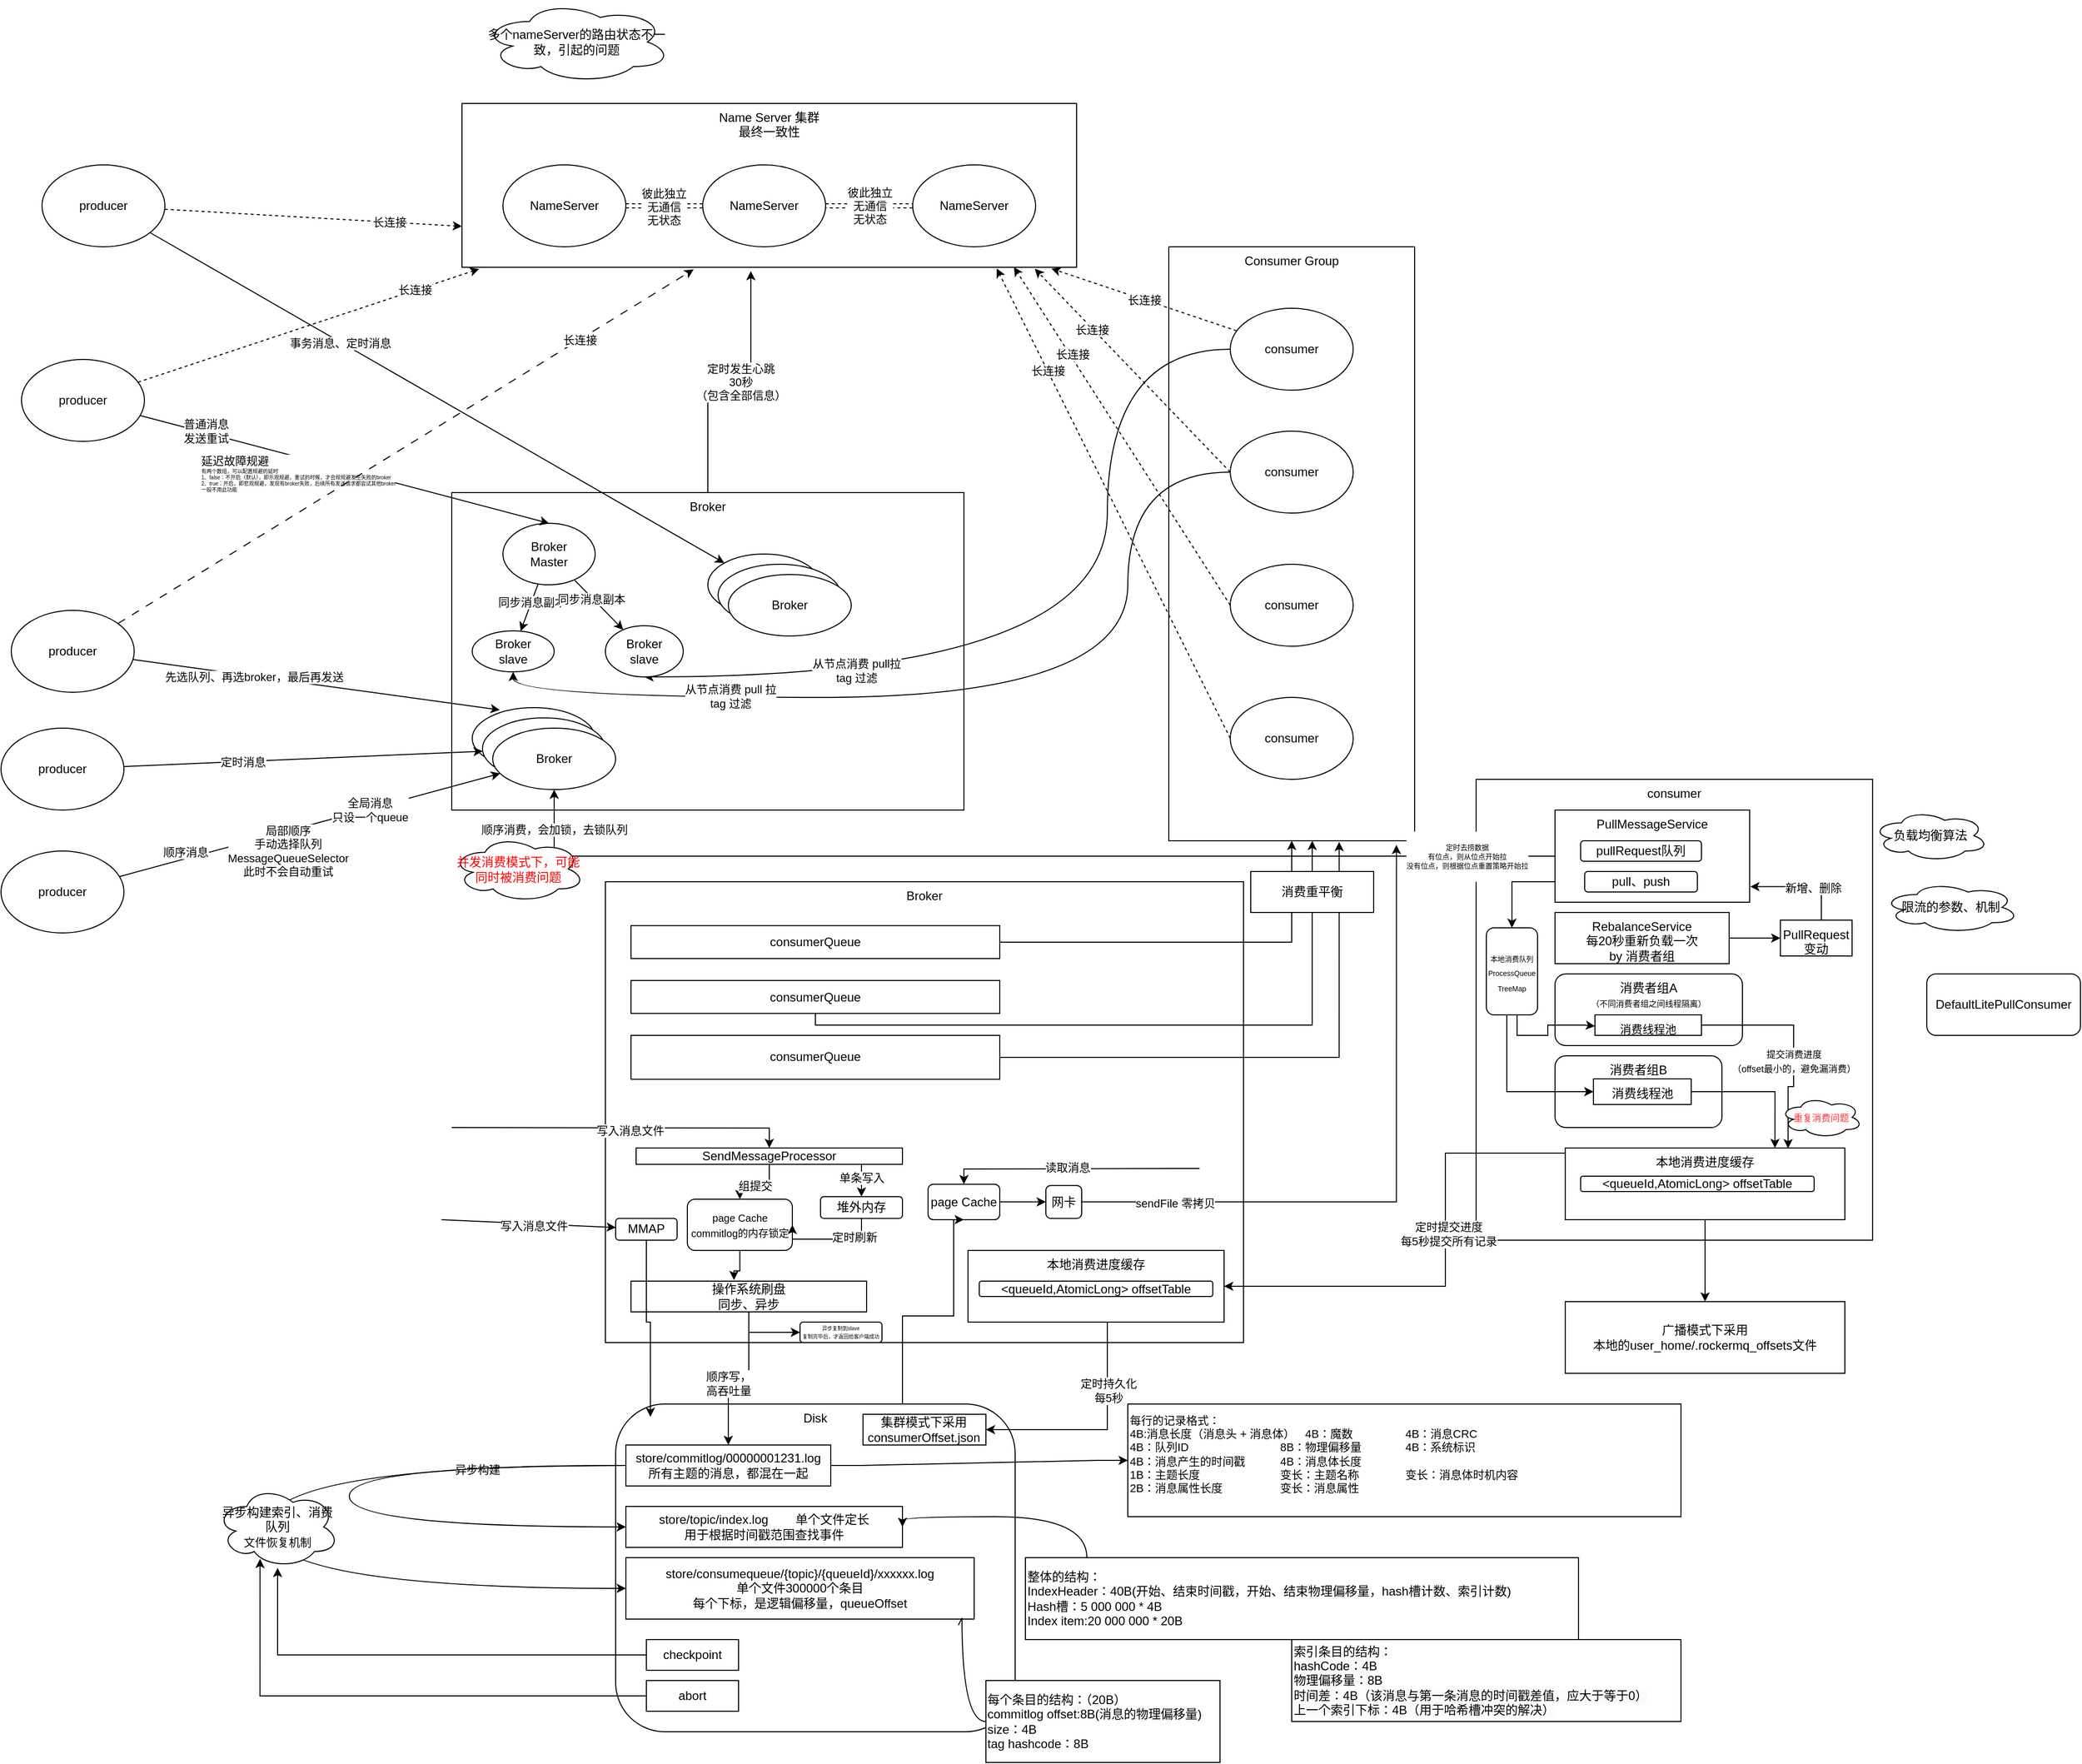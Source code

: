<mxfile version="22.1.22" type="embed">
  <diagram name="第 1 页" id="M9NXE2QjgKB9ijitMYhI">
    <mxGraphModel dx="1771" dy="1521" grid="1" gridSize="10" guides="1" tooltips="1" connect="1" arrows="1" fold="1" page="1" pageScale="1" pageWidth="827" pageHeight="1169" math="0" shadow="0">
      <root>
        <mxCell id="0" />
        <mxCell id="1" parent="0" />
        <mxCell id="pjnpSmMfOQ8Y0L6ePmK4-104" value="consumer" style="rounded=0;whiteSpace=wrap;html=1;verticalAlign=top;" parent="1" vertex="1">
          <mxGeometry x="1350" y="720" width="387.06" height="450" as="geometry" />
        </mxCell>
        <mxCell id="pjnpSmMfOQ8Y0L6ePmK4-117" value="消费者组A&lt;br&gt;&lt;font style=&quot;font-size: 8px;&quot;&gt;（不同消费者组之间线程隔离）&lt;/font&gt;" style="rounded=1;whiteSpace=wrap;html=1;verticalAlign=top;" parent="1" vertex="1">
          <mxGeometry x="1427.06" y="910" width="182.94" height="70" as="geometry" />
        </mxCell>
        <mxCell id="pjnpSmMfOQ8Y0L6ePmK4-23" value="Broker" style="rounded=0;whiteSpace=wrap;html=1;verticalAlign=top;" parent="1" vertex="1">
          <mxGeometry x="350" y="440" width="500" height="310" as="geometry" />
        </mxCell>
        <mxCell id="pjnpSmMfOQ8Y0L6ePmK4-27" value="Name Server 集群&lt;br&gt;最终一致性" style="rounded=0;whiteSpace=wrap;html=1;verticalAlign=top;" parent="1" vertex="1">
          <mxGeometry x="360" y="60" width="600" height="160" as="geometry" />
        </mxCell>
        <mxCell id="pjnpSmMfOQ8Y0L6ePmK4-20" value="Consumer Group" style="rounded=0;whiteSpace=wrap;html=1;verticalAlign=top;" parent="1" vertex="1">
          <mxGeometry x="1050" y="200" width="240" height="580" as="geometry" />
        </mxCell>
        <mxCell id="pjnpSmMfOQ8Y0L6ePmK4-24" style="rounded=0;orthogonalLoop=1;jettySize=auto;html=1;entryX=0;entryY=0.75;entryDx=0;entryDy=0;dashed=1;" parent="1" source="pjnpSmMfOQ8Y0L6ePmK4-1" target="pjnpSmMfOQ8Y0L6ePmK4-27" edge="1">
          <mxGeometry relative="1" as="geometry" />
        </mxCell>
        <mxCell id="pjnpSmMfOQ8Y0L6ePmK4-46" value="长连接" style="edgeLabel;html=1;align=center;verticalAlign=middle;resizable=0;points=[];" parent="pjnpSmMfOQ8Y0L6ePmK4-24" vertex="1" connectable="0">
          <mxGeometry x="0.508" relative="1" as="geometry">
            <mxPoint as="offset" />
          </mxGeometry>
        </mxCell>
        <mxCell id="pjnpSmMfOQ8Y0L6ePmK4-28" style="rounded=0;orthogonalLoop=1;jettySize=auto;html=1;entryX=0;entryY=0;entryDx=0;entryDy=0;" parent="1" source="pjnpSmMfOQ8Y0L6ePmK4-1" target="pjnpSmMfOQ8Y0L6ePmK4-11" edge="1">
          <mxGeometry relative="1" as="geometry" />
        </mxCell>
        <mxCell id="pjnpSmMfOQ8Y0L6ePmK4-50" value="事务消息、定时消息" style="edgeLabel;html=1;align=center;verticalAlign=middle;resizable=0;points=[];" parent="pjnpSmMfOQ8Y0L6ePmK4-28" vertex="1" connectable="0">
          <mxGeometry x="-0.338" y="-1" relative="1" as="geometry">
            <mxPoint as="offset" />
          </mxGeometry>
        </mxCell>
        <mxCell id="pjnpSmMfOQ8Y0L6ePmK4-1" value="producer" style="ellipse;whiteSpace=wrap;html=1;" parent="1" vertex="1">
          <mxGeometry x="-50" y="120" width="120" height="80" as="geometry" />
        </mxCell>
        <mxCell id="ygqqnxASPyGEW-wWTjM5-27" value="" style="edgeStyle=orthogonalEdgeStyle;rounded=0;orthogonalLoop=1;jettySize=auto;html=1;shape=link;dashed=1;" parent="1" source="pjnpSmMfOQ8Y0L6ePmK4-2" target="pjnpSmMfOQ8Y0L6ePmK4-15" edge="1">
          <mxGeometry relative="1" as="geometry" />
        </mxCell>
        <mxCell id="ygqqnxASPyGEW-wWTjM5-31" value="彼此独立&lt;br style=&quot;border-color: var(--border-color);&quot;&gt;无通信&lt;br style=&quot;border-color: var(--border-color);&quot;&gt;无状态" style="edgeLabel;html=1;align=center;verticalAlign=middle;resizable=0;points=[];" parent="ygqqnxASPyGEW-wWTjM5-27" vertex="1" connectable="0">
          <mxGeometry x="-0.013" y="-1" relative="1" as="geometry">
            <mxPoint as="offset" />
          </mxGeometry>
        </mxCell>
        <mxCell id="pjnpSmMfOQ8Y0L6ePmK4-2" value="NameServer" style="ellipse;whiteSpace=wrap;html=1;" parent="1" vertex="1">
          <mxGeometry x="400" y="120" width="120" height="80" as="geometry" />
        </mxCell>
        <mxCell id="pjnpSmMfOQ8Y0L6ePmK4-3" value="consumer" style="ellipse;whiteSpace=wrap;html=1;" parent="1" vertex="1">
          <mxGeometry x="1110" y="640" width="120" height="80" as="geometry" />
        </mxCell>
        <mxCell id="pjnpSmMfOQ8Y0L6ePmK4-52" style="rounded=0;orthogonalLoop=1;jettySize=auto;html=1;" parent="1" source="pjnpSmMfOQ8Y0L6ePmK4-4" target="pjnpSmMfOQ8Y0L6ePmK4-8" edge="1">
          <mxGeometry relative="1" as="geometry" />
        </mxCell>
        <mxCell id="pjnpSmMfOQ8Y0L6ePmK4-54" value="同步消息副本" style="edgeLabel;html=1;align=center;verticalAlign=middle;resizable=0;points=[];" parent="pjnpSmMfOQ8Y0L6ePmK4-52" vertex="1" connectable="0">
          <mxGeometry x="-0.227" relative="1" as="geometry">
            <mxPoint as="offset" />
          </mxGeometry>
        </mxCell>
        <mxCell id="pjnpSmMfOQ8Y0L6ePmK4-53" style="rounded=0;orthogonalLoop=1;jettySize=auto;html=1;" parent="1" source="pjnpSmMfOQ8Y0L6ePmK4-4" target="pjnpSmMfOQ8Y0L6ePmK4-9" edge="1">
          <mxGeometry relative="1" as="geometry" />
        </mxCell>
        <mxCell id="pjnpSmMfOQ8Y0L6ePmK4-55" value="同步消息副本" style="edgeLabel;html=1;align=center;verticalAlign=middle;resizable=0;points=[];" parent="pjnpSmMfOQ8Y0L6ePmK4-53" vertex="1" connectable="0">
          <mxGeometry x="-0.282" y="-1" relative="1" as="geometry">
            <mxPoint as="offset" />
          </mxGeometry>
        </mxCell>
        <mxCell id="pjnpSmMfOQ8Y0L6ePmK4-4" value="Broker&lt;br&gt;Master" style="ellipse;whiteSpace=wrap;html=1;" parent="1" vertex="1">
          <mxGeometry x="400" y="470" width="90" height="60" as="geometry" />
        </mxCell>
        <mxCell id="pjnpSmMfOQ8Y0L6ePmK4-5" value="Broker" style="ellipse;whiteSpace=wrap;html=1;" parent="1" vertex="1">
          <mxGeometry x="370" y="650" width="120" height="60" as="geometry" />
        </mxCell>
        <mxCell id="pjnpSmMfOQ8Y0L6ePmK4-6" value="Broker" style="ellipse;whiteSpace=wrap;html=1;" parent="1" vertex="1">
          <mxGeometry x="380" y="660" width="120" height="60" as="geometry" />
        </mxCell>
        <mxCell id="pjnpSmMfOQ8Y0L6ePmK4-59" style="edgeStyle=orthogonalEdgeStyle;rounded=0;orthogonalLoop=1;jettySize=auto;html=1;curved=1;startArrow=classic;startFill=1;endArrow=none;endFill=0;" parent="1" source="pjnpSmMfOQ8Y0L6ePmK4-8" target="pjnpSmMfOQ8Y0L6ePmK4-21" edge="1">
          <mxGeometry relative="1" as="geometry">
            <Array as="points">
              <mxPoint x="410" y="640" />
              <mxPoint x="1010" y="640" />
              <mxPoint x="1010" y="420" />
            </Array>
          </mxGeometry>
        </mxCell>
        <mxCell id="pjnpSmMfOQ8Y0L6ePmK4-61" value="从节点消费 pull 拉&lt;br&gt;tag 过滤" style="edgeLabel;html=1;align=center;verticalAlign=middle;resizable=0;points=[];" parent="pjnpSmMfOQ8Y0L6ePmK4-59" vertex="1" connectable="0">
          <mxGeometry x="-0.498" y="1" relative="1" as="geometry">
            <mxPoint as="offset" />
          </mxGeometry>
        </mxCell>
        <mxCell id="pjnpSmMfOQ8Y0L6ePmK4-8" value="Broker&lt;br&gt;slave" style="ellipse;whiteSpace=wrap;html=1;" parent="1" vertex="1">
          <mxGeometry x="370" y="575" width="80" height="40" as="geometry" />
        </mxCell>
        <mxCell id="pjnpSmMfOQ8Y0L6ePmK4-58" style="rounded=0;orthogonalLoop=1;jettySize=auto;html=1;edgeStyle=orthogonalEdgeStyle;curved=1;startArrow=classic;startFill=1;endArrow=none;endFill=0;" parent="1" source="pjnpSmMfOQ8Y0L6ePmK4-9" target="pjnpSmMfOQ8Y0L6ePmK4-19" edge="1">
          <mxGeometry relative="1" as="geometry">
            <Array as="points">
              <mxPoint x="990" y="620" />
              <mxPoint x="990" y="300" />
            </Array>
          </mxGeometry>
        </mxCell>
        <mxCell id="pjnpSmMfOQ8Y0L6ePmK4-60" value="从节点消费 pull拉&lt;br&gt;tag 过滤" style="edgeLabel;html=1;align=center;verticalAlign=middle;resizable=0;points=[];" parent="pjnpSmMfOQ8Y0L6ePmK4-58" vertex="1" connectable="0">
          <mxGeometry x="-0.842" y="3" relative="1" as="geometry">
            <mxPoint x="136" y="-3" as="offset" />
          </mxGeometry>
        </mxCell>
        <mxCell id="pjnpSmMfOQ8Y0L6ePmK4-9" value="Broker&lt;br&gt;slave" style="ellipse;whiteSpace=wrap;html=1;" parent="1" vertex="1">
          <mxGeometry x="500" y="570" width="76" height="50" as="geometry" />
        </mxCell>
        <mxCell id="pjnpSmMfOQ8Y0L6ePmK4-10" value="Broker" style="ellipse;whiteSpace=wrap;html=1;" parent="1" vertex="1">
          <mxGeometry x="390" y="670" width="120" height="60" as="geometry" />
        </mxCell>
        <mxCell id="pjnpSmMfOQ8Y0L6ePmK4-11" value="Broker" style="ellipse;whiteSpace=wrap;html=1;" parent="1" vertex="1">
          <mxGeometry x="600" y="500" width="110" height="60" as="geometry" />
        </mxCell>
        <mxCell id="pjnpSmMfOQ8Y0L6ePmK4-12" value="Broker" style="ellipse;whiteSpace=wrap;html=1;" parent="1" vertex="1">
          <mxGeometry x="610" y="510" width="120" height="60" as="geometry" />
        </mxCell>
        <mxCell id="pjnpSmMfOQ8Y0L6ePmK4-13" value="Broker" style="ellipse;whiteSpace=wrap;html=1;" parent="1" vertex="1">
          <mxGeometry x="620" y="520" width="120" height="60" as="geometry" />
        </mxCell>
        <mxCell id="ygqqnxASPyGEW-wWTjM5-28" value="彼此独立&lt;br style=&quot;border-color: var(--border-color);&quot;&gt;无通信&lt;br&gt;无状态" style="edgeStyle=orthogonalEdgeStyle;rounded=0;orthogonalLoop=1;jettySize=auto;html=1;entryX=0;entryY=0.5;entryDx=0;entryDy=0;shape=link;dashed=1;" parent="1" source="pjnpSmMfOQ8Y0L6ePmK4-15" target="pjnpSmMfOQ8Y0L6ePmK4-16" edge="1">
          <mxGeometry x="-0.004" relative="1" as="geometry">
            <mxPoint as="offset" />
          </mxGeometry>
        </mxCell>
        <mxCell id="pjnpSmMfOQ8Y0L6ePmK4-15" value="NameServer" style="ellipse;whiteSpace=wrap;html=1;" parent="1" vertex="1">
          <mxGeometry x="595" y="120" width="120" height="80" as="geometry" />
        </mxCell>
        <mxCell id="pjnpSmMfOQ8Y0L6ePmK4-16" value="NameServer" style="ellipse;whiteSpace=wrap;html=1;" parent="1" vertex="1">
          <mxGeometry x="800" y="120" width="120" height="80" as="geometry" />
        </mxCell>
        <mxCell id="pjnpSmMfOQ8Y0L6ePmK4-25" style="rounded=0;orthogonalLoop=1;jettySize=auto;html=1;entryX=0.028;entryY=1.01;entryDx=0;entryDy=0;entryPerimeter=0;dashed=1;" parent="1" source="pjnpSmMfOQ8Y0L6ePmK4-17" target="pjnpSmMfOQ8Y0L6ePmK4-27" edge="1">
          <mxGeometry relative="1" as="geometry" />
        </mxCell>
        <mxCell id="pjnpSmMfOQ8Y0L6ePmK4-48" value="长连接" style="edgeLabel;html=1;align=center;verticalAlign=middle;resizable=0;points=[];" parent="pjnpSmMfOQ8Y0L6ePmK4-25" vertex="1" connectable="0">
          <mxGeometry x="0.622" y="1" relative="1" as="geometry">
            <mxPoint as="offset" />
          </mxGeometry>
        </mxCell>
        <mxCell id="pjnpSmMfOQ8Y0L6ePmK4-29" value="普通消息&lt;br&gt;发送重试" style="rounded=0;orthogonalLoop=1;jettySize=auto;html=1;entryX=0.5;entryY=0;entryDx=0;entryDy=0;" parent="1" source="pjnpSmMfOQ8Y0L6ePmK4-17" target="pjnpSmMfOQ8Y0L6ePmK4-4" edge="1">
          <mxGeometry x="-0.68" y="2" relative="1" as="geometry">
            <mxPoint as="offset" />
          </mxGeometry>
        </mxCell>
        <mxCell id="pjnpSmMfOQ8Y0L6ePmK4-95" value="&lt;div style=&quot;text-align: left;&quot;&gt;延迟故障规避&lt;/div&gt;&lt;font style=&quot;font-size: 5px;&quot;&gt;&lt;div style=&quot;text-align: left;&quot;&gt;有两个数组，可以配置规避的延时&lt;/div&gt;&lt;div style=&quot;text-align: left;&quot;&gt;1、false：不开启（默认），即乐观规避，重试的时候，才会规规避发生失败的broker&lt;/div&gt;&lt;div style=&quot;text-align: left;&quot;&gt;2、true：开启，即悲观规避，发现有broker失败，后续所有发送请求都尝试其他broker&lt;/div&gt;&lt;div style=&quot;text-align: left;&quot;&gt;一般不用此功能&lt;/div&gt;&lt;/font&gt;" style="edgeLabel;html=1;align=center;verticalAlign=middle;resizable=0;points=[];" parent="pjnpSmMfOQ8Y0L6ePmK4-29" vertex="1" connectable="0">
          <mxGeometry x="-0.436" y="-1" relative="1" as="geometry">
            <mxPoint x="42" y="25" as="offset" />
          </mxGeometry>
        </mxCell>
        <mxCell id="pjnpSmMfOQ8Y0L6ePmK4-17" value="producer" style="ellipse;whiteSpace=wrap;html=1;" parent="1" vertex="1">
          <mxGeometry x="-70" y="310" width="120" height="80" as="geometry" />
        </mxCell>
        <mxCell id="pjnpSmMfOQ8Y0L6ePmK4-26" style="rounded=0;orthogonalLoop=1;jettySize=auto;html=1;entryX=0.377;entryY=1.013;entryDx=0;entryDy=0;entryPerimeter=0;dashed=1;dashPattern=8 8;" parent="1" source="pjnpSmMfOQ8Y0L6ePmK4-18" target="pjnpSmMfOQ8Y0L6ePmK4-27" edge="1">
          <mxGeometry relative="1" as="geometry" />
        </mxCell>
        <mxCell id="pjnpSmMfOQ8Y0L6ePmK4-49" value="长连接" style="edgeLabel;html=1;align=center;verticalAlign=middle;resizable=0;points=[];" parent="pjnpSmMfOQ8Y0L6ePmK4-26" vertex="1" connectable="0">
          <mxGeometry x="0.604" relative="1" as="geometry">
            <mxPoint as="offset" />
          </mxGeometry>
        </mxCell>
        <mxCell id="pjnpSmMfOQ8Y0L6ePmK4-18" value="producer" style="ellipse;whiteSpace=wrap;html=1;" parent="1" vertex="1">
          <mxGeometry x="-80" y="555" width="120" height="80" as="geometry" />
        </mxCell>
        <mxCell id="pjnpSmMfOQ8Y0L6ePmK4-19" value="consumer" style="ellipse;whiteSpace=wrap;html=1;" parent="1" vertex="1">
          <mxGeometry x="1110" y="260" width="120" height="80" as="geometry" />
        </mxCell>
        <mxCell id="pjnpSmMfOQ8Y0L6ePmK4-21" value="consumer" style="ellipse;whiteSpace=wrap;html=1;" parent="1" vertex="1">
          <mxGeometry x="1110" y="380" width="120" height="80" as="geometry" />
        </mxCell>
        <mxCell id="pjnpSmMfOQ8Y0L6ePmK4-22" value="consumer" style="ellipse;whiteSpace=wrap;html=1;" parent="1" vertex="1">
          <mxGeometry x="1110" y="510" width="120" height="80" as="geometry" />
        </mxCell>
        <mxCell id="pjnpSmMfOQ8Y0L6ePmK4-30" style="rounded=0;orthogonalLoop=1;jettySize=auto;html=1;entryX=0.224;entryY=0.037;entryDx=0;entryDy=0;entryPerimeter=0;" parent="1" source="pjnpSmMfOQ8Y0L6ePmK4-18" target="pjnpSmMfOQ8Y0L6ePmK4-5" edge="1">
          <mxGeometry relative="1" as="geometry" />
        </mxCell>
        <mxCell id="pjnpSmMfOQ8Y0L6ePmK4-51" value="先选队列、再选broker，最后再发送" style="edgeLabel;html=1;align=center;verticalAlign=middle;resizable=0;points=[];" parent="pjnpSmMfOQ8Y0L6ePmK4-30" vertex="1" connectable="0">
          <mxGeometry x="-0.34" relative="1" as="geometry">
            <mxPoint as="offset" />
          </mxGeometry>
        </mxCell>
        <mxCell id="pjnpSmMfOQ8Y0L6ePmK4-31" value="Broker" style="rounded=0;whiteSpace=wrap;html=1;container=0;verticalAlign=top;" parent="1" vertex="1">
          <mxGeometry x="500" y="820" width="622.94" height="450" as="geometry" />
        </mxCell>
        <mxCell id="pjnpSmMfOQ8Y0L6ePmK4-32" value="consumerQueue" style="rounded=0;whiteSpace=wrap;html=1;" parent="pjnpSmMfOQ8Y0L6ePmK4-31" vertex="1">
          <mxGeometry x="25" y="42.857" width="360" height="32.143" as="geometry" />
        </mxCell>
        <mxCell id="pjnpSmMfOQ8Y0L6ePmK4-33" value="consumerQueue" style="rounded=0;whiteSpace=wrap;html=1;" parent="pjnpSmMfOQ8Y0L6ePmK4-31" vertex="1">
          <mxGeometry x="25" y="96.429" width="360" height="32.143" as="geometry" />
        </mxCell>
        <mxCell id="pjnpSmMfOQ8Y0L6ePmK4-34" value="consumerQueue" style="rounded=0;whiteSpace=wrap;html=1;" parent="pjnpSmMfOQ8Y0L6ePmK4-31" vertex="1">
          <mxGeometry x="25" y="150" width="360" height="42.857" as="geometry" />
        </mxCell>
        <mxCell id="pjnpSmMfOQ8Y0L6ePmK4-65" style="edgeStyle=orthogonalEdgeStyle;rounded=0;orthogonalLoop=1;jettySize=auto;html=1;" parent="pjnpSmMfOQ8Y0L6ePmK4-31" source="pjnpSmMfOQ8Y0L6ePmK4-91" target="pjnpSmMfOQ8Y0L6ePmK4-62" edge="1">
          <mxGeometry relative="1" as="geometry" />
        </mxCell>
        <mxCell id="pjnpSmMfOQ8Y0L6ePmK4-56" value="&lt;font style=&quot;font-size: 10px;&quot;&gt;page Cache&lt;br&gt;commitlog的内存锁定&lt;/font&gt;" style="rounded=1;whiteSpace=wrap;html=1;" parent="pjnpSmMfOQ8Y0L6ePmK4-31" vertex="1">
          <mxGeometry x="80" y="310" width="102.5" height="50" as="geometry" />
        </mxCell>
        <mxCell id="pjnpSmMfOQ8Y0L6ePmK4-62" value="网卡" style="rounded=1;whiteSpace=wrap;html=1;" parent="pjnpSmMfOQ8Y0L6ePmK4-31" vertex="1">
          <mxGeometry x="430" y="296.6" width="35" height="32.14" as="geometry" />
        </mxCell>
        <mxCell id="pjnpSmMfOQ8Y0L6ePmK4-76" value="MMAP" style="rounded=1;whiteSpace=wrap;html=1;" parent="pjnpSmMfOQ8Y0L6ePmK4-31" vertex="1">
          <mxGeometry x="10" y="328.74" width="60" height="21.26" as="geometry" />
        </mxCell>
        <mxCell id="ygqqnxASPyGEW-wWTjM5-39" style="edgeStyle=orthogonalEdgeStyle;rounded=0;orthogonalLoop=1;jettySize=auto;html=1;entryX=0;entryY=0.5;entryDx=0;entryDy=0;" parent="pjnpSmMfOQ8Y0L6ePmK4-31" source="pjnpSmMfOQ8Y0L6ePmK4-81" target="ygqqnxASPyGEW-wWTjM5-38" edge="1">
          <mxGeometry relative="1" as="geometry" />
        </mxCell>
        <mxCell id="pjnpSmMfOQ8Y0L6ePmK4-81" value="操作系统刷盘&lt;br&gt;同步、异步" style="rounded=0;whiteSpace=wrap;html=1;" parent="pjnpSmMfOQ8Y0L6ePmK4-31" vertex="1">
          <mxGeometry x="25" y="390" width="230" height="30" as="geometry" />
        </mxCell>
        <mxCell id="pjnpSmMfOQ8Y0L6ePmK4-91" value="page Cache" style="rounded=1;whiteSpace=wrap;html=1;" parent="pjnpSmMfOQ8Y0L6ePmK4-31" vertex="1">
          <mxGeometry x="315" y="295.34" width="70" height="34.65" as="geometry" />
        </mxCell>
        <mxCell id="ygqqnxASPyGEW-wWTjM5-1" value="本地消费进度缓存" style="rounded=0;whiteSpace=wrap;html=1;verticalAlign=top;" parent="pjnpSmMfOQ8Y0L6ePmK4-31" vertex="1">
          <mxGeometry x="353.97" y="360" width="250" height="70" as="geometry" />
        </mxCell>
        <mxCell id="ygqqnxASPyGEW-wWTjM5-2" value="&amp;lt;queueId,AtomicLong&amp;gt; offsetTable" style="rounded=1;whiteSpace=wrap;html=1;" parent="pjnpSmMfOQ8Y0L6ePmK4-31" vertex="1">
          <mxGeometry x="365" y="390" width="227.94" height="15" as="geometry" />
        </mxCell>
        <mxCell id="ygqqnxASPyGEW-wWTjM5-50" style="edgeStyle=orthogonalEdgeStyle;rounded=0;orthogonalLoop=1;jettySize=auto;html=1;entryX=0.5;entryY=0;entryDx=0;entryDy=0;" parent="pjnpSmMfOQ8Y0L6ePmK4-31" source="ygqqnxASPyGEW-wWTjM5-34" target="ygqqnxASPyGEW-wWTjM5-48" edge="1">
          <mxGeometry relative="1" as="geometry">
            <Array as="points">
              <mxPoint x="250" y="300" />
              <mxPoint x="250" y="300" />
            </Array>
          </mxGeometry>
        </mxCell>
        <mxCell id="ygqqnxASPyGEW-wWTjM5-53" value="单条写入" style="edgeLabel;html=1;align=center;verticalAlign=middle;resizable=0;points=[];" parent="ygqqnxASPyGEW-wWTjM5-50" vertex="1" connectable="0">
          <mxGeometry x="-0.199" relative="1" as="geometry">
            <mxPoint as="offset" />
          </mxGeometry>
        </mxCell>
        <mxCell id="ygqqnxASPyGEW-wWTjM5-34" value="SendMessageProcessor" style="rounded=0;whiteSpace=wrap;html=1;" parent="pjnpSmMfOQ8Y0L6ePmK4-31" vertex="1">
          <mxGeometry x="30" y="260" width="260" height="15.91" as="geometry" />
        </mxCell>
        <mxCell id="ygqqnxASPyGEW-wWTjM5-35" style="edgeStyle=orthogonalEdgeStyle;rounded=0;orthogonalLoop=1;jettySize=auto;html=1;entryX=0.5;entryY=0;entryDx=0;entryDy=0;" parent="pjnpSmMfOQ8Y0L6ePmK4-31" source="ygqqnxASPyGEW-wWTjM5-34" target="pjnpSmMfOQ8Y0L6ePmK4-56" edge="1">
          <mxGeometry relative="1" as="geometry" />
        </mxCell>
        <mxCell id="ygqqnxASPyGEW-wWTjM5-54" value="组提交" style="edgeLabel;html=1;align=center;verticalAlign=middle;resizable=0;points=[];" parent="ygqqnxASPyGEW-wWTjM5-35" vertex="1" connectable="0">
          <mxGeometry x="0.081" y="1" relative="1" as="geometry">
            <mxPoint as="offset" />
          </mxGeometry>
        </mxCell>
        <mxCell id="ygqqnxASPyGEW-wWTjM5-38" value="&lt;p style=&quot;line-height: 150%; font-size: 5px;&quot;&gt;&lt;font style=&quot;font-size: 5px;&quot;&gt;异步复制到slave&lt;br&gt;复制完毕后，才返回给客户端成功&lt;br&gt;&lt;/font&gt;&lt;/p&gt;" style="rounded=1;whiteSpace=wrap;html=1;" parent="pjnpSmMfOQ8Y0L6ePmK4-31" vertex="1">
          <mxGeometry x="190" y="430" width="80" height="20" as="geometry" />
        </mxCell>
        <mxCell id="ygqqnxASPyGEW-wWTjM5-47" style="edgeStyle=orthogonalEdgeStyle;rounded=0;orthogonalLoop=1;jettySize=auto;html=1;entryX=0.437;entryY=-0.034;entryDx=0;entryDy=0;entryPerimeter=0;" parent="pjnpSmMfOQ8Y0L6ePmK4-31" source="pjnpSmMfOQ8Y0L6ePmK4-56" target="pjnpSmMfOQ8Y0L6ePmK4-81" edge="1">
          <mxGeometry relative="1" as="geometry" />
        </mxCell>
        <mxCell id="ygqqnxASPyGEW-wWTjM5-51" style="edgeStyle=orthogonalEdgeStyle;rounded=0;orthogonalLoop=1;jettySize=auto;html=1;entryX=1;entryY=0.5;entryDx=0;entryDy=0;" parent="pjnpSmMfOQ8Y0L6ePmK4-31" source="ygqqnxASPyGEW-wWTjM5-48" target="pjnpSmMfOQ8Y0L6ePmK4-56" edge="1">
          <mxGeometry relative="1" as="geometry">
            <Array as="points">
              <mxPoint x="250" y="349" />
            </Array>
          </mxGeometry>
        </mxCell>
        <mxCell id="ygqqnxASPyGEW-wWTjM5-52" value="定时刷新" style="edgeLabel;html=1;align=center;verticalAlign=middle;resizable=0;points=[];" parent="ygqqnxASPyGEW-wWTjM5-51" vertex="1" connectable="0">
          <mxGeometry x="-0.453" y="-2" relative="1" as="geometry">
            <mxPoint as="offset" />
          </mxGeometry>
        </mxCell>
        <mxCell id="ygqqnxASPyGEW-wWTjM5-48" value="堆外内存" style="rounded=1;whiteSpace=wrap;html=1;" parent="pjnpSmMfOQ8Y0L6ePmK4-31" vertex="1">
          <mxGeometry x="210" y="307.48" width="80" height="21.26" as="geometry" />
        </mxCell>
        <mxCell id="pjnpSmMfOQ8Y0L6ePmK4-35" style="edgeStyle=orthogonalEdgeStyle;rounded=0;orthogonalLoop=1;jettySize=auto;html=1;" parent="1" source="pjnpSmMfOQ8Y0L6ePmK4-32" target="pjnpSmMfOQ8Y0L6ePmK4-20" edge="1">
          <mxGeometry relative="1" as="geometry" />
        </mxCell>
        <mxCell id="pjnpSmMfOQ8Y0L6ePmK4-36" style="edgeStyle=orthogonalEdgeStyle;rounded=0;orthogonalLoop=1;jettySize=auto;html=1;" parent="1" source="pjnpSmMfOQ8Y0L6ePmK4-33" target="pjnpSmMfOQ8Y0L6ePmK4-20" edge="1">
          <mxGeometry relative="1" as="geometry">
            <Array as="points">
              <mxPoint x="1190" y="960" />
            </Array>
          </mxGeometry>
        </mxCell>
        <mxCell id="pjnpSmMfOQ8Y0L6ePmK4-37" style="edgeStyle=orthogonalEdgeStyle;rounded=0;orthogonalLoop=1;jettySize=auto;html=1;entryX=0.693;entryY=1.002;entryDx=0;entryDy=0;entryPerimeter=0;" parent="1" source="pjnpSmMfOQ8Y0L6ePmK4-34" target="pjnpSmMfOQ8Y0L6ePmK4-20" edge="1">
          <mxGeometry relative="1" as="geometry" />
        </mxCell>
        <mxCell id="pjnpSmMfOQ8Y0L6ePmK4-38" value="消费重平衡" style="rounded=0;whiteSpace=wrap;html=1;" parent="1" vertex="1">
          <mxGeometry x="1130" y="810" width="120" height="40" as="geometry" />
        </mxCell>
        <mxCell id="pjnpSmMfOQ8Y0L6ePmK4-39" value="长连接" style="rounded=0;orthogonalLoop=1;jettySize=auto;html=1;entryX=0.959;entryY=1.008;entryDx=0;entryDy=0;entryPerimeter=0;dashed=1;" parent="1" source="pjnpSmMfOQ8Y0L6ePmK4-19" target="pjnpSmMfOQ8Y0L6ePmK4-27" edge="1">
          <mxGeometry relative="1" as="geometry" />
        </mxCell>
        <mxCell id="pjnpSmMfOQ8Y0L6ePmK4-40" style="rounded=0;orthogonalLoop=1;jettySize=auto;html=1;entryX=0.932;entryY=1.009;entryDx=0;entryDy=0;entryPerimeter=0;exitX=0;exitY=0.5;exitDx=0;exitDy=0;dashed=1;" parent="1" source="pjnpSmMfOQ8Y0L6ePmK4-21" target="pjnpSmMfOQ8Y0L6ePmK4-27" edge="1">
          <mxGeometry relative="1" as="geometry">
            <mxPoint x="1126" y="292" as="sourcePoint" />
            <mxPoint x="945" y="231" as="targetPoint" />
          </mxGeometry>
        </mxCell>
        <mxCell id="pjnpSmMfOQ8Y0L6ePmK4-43" value="长连接" style="edgeLabel;html=1;align=center;verticalAlign=middle;resizable=0;points=[];" parent="pjnpSmMfOQ8Y0L6ePmK4-40" vertex="1" connectable="0">
          <mxGeometry x="0.408" y="1" relative="1" as="geometry">
            <mxPoint as="offset" />
          </mxGeometry>
        </mxCell>
        <mxCell id="pjnpSmMfOQ8Y0L6ePmK4-41" style="rounded=0;orthogonalLoop=1;jettySize=auto;html=1;entryX=0.898;entryY=0.998;entryDx=0;entryDy=0;entryPerimeter=0;exitX=0;exitY=0.5;exitDx=0;exitDy=0;dashed=1;" parent="1" source="pjnpSmMfOQ8Y0L6ePmK4-22" target="pjnpSmMfOQ8Y0L6ePmK4-27" edge="1">
          <mxGeometry relative="1" as="geometry">
            <mxPoint x="1136" y="302" as="sourcePoint" />
            <mxPoint x="955" y="241" as="targetPoint" />
          </mxGeometry>
        </mxCell>
        <mxCell id="pjnpSmMfOQ8Y0L6ePmK4-44" value="长连接" style="edgeLabel;html=1;align=center;verticalAlign=middle;resizable=0;points=[];" parent="pjnpSmMfOQ8Y0L6ePmK4-41" vertex="1" connectable="0">
          <mxGeometry x="0.478" y="-2" relative="1" as="geometry">
            <mxPoint as="offset" />
          </mxGeometry>
        </mxCell>
        <mxCell id="pjnpSmMfOQ8Y0L6ePmK4-42" style="rounded=0;orthogonalLoop=1;jettySize=auto;html=1;entryX=0.87;entryY=1.007;entryDx=0;entryDy=0;entryPerimeter=0;exitX=0;exitY=0.5;exitDx=0;exitDy=0;dashed=1;" parent="1" source="pjnpSmMfOQ8Y0L6ePmK4-3" target="pjnpSmMfOQ8Y0L6ePmK4-27" edge="1">
          <mxGeometry relative="1" as="geometry">
            <mxPoint x="1146" y="312" as="sourcePoint" />
            <mxPoint x="965" y="251" as="targetPoint" />
          </mxGeometry>
        </mxCell>
        <mxCell id="pjnpSmMfOQ8Y0L6ePmK4-45" value="长连接" style="edgeLabel;html=1;align=center;verticalAlign=middle;resizable=0;points=[];" parent="pjnpSmMfOQ8Y0L6ePmK4-42" vertex="1" connectable="0">
          <mxGeometry x="0.568" relative="1" as="geometry">
            <mxPoint as="offset" />
          </mxGeometry>
        </mxCell>
        <mxCell id="pjnpSmMfOQ8Y0L6ePmK4-64" value="" style="edgeStyle=orthogonalEdgeStyle;rounded=0;orthogonalLoop=1;jettySize=auto;html=1;entryX=0.5;entryY=1;entryDx=0;entryDy=0;" parent="1" source="pjnpSmMfOQ8Y0L6ePmK4-57" target="pjnpSmMfOQ8Y0L6ePmK4-91" edge="1">
          <mxGeometry relative="1" as="geometry">
            <Array as="points">
              <mxPoint x="790" y="1244" />
              <mxPoint x="840" y="1244" />
              <mxPoint x="840" y="1150" />
            </Array>
          </mxGeometry>
        </mxCell>
        <mxCell id="pjnpSmMfOQ8Y0L6ePmK4-57" value="Disk" style="rounded=1;whiteSpace=wrap;html=1;verticalAlign=top;" parent="1" vertex="1">
          <mxGeometry x="510" y="1330" width="390" height="320" as="geometry" />
        </mxCell>
        <mxCell id="pjnpSmMfOQ8Y0L6ePmK4-66" style="edgeStyle=orthogonalEdgeStyle;rounded=0;orthogonalLoop=1;jettySize=auto;html=1;entryX=0.926;entryY=1.007;entryDx=0;entryDy=0;entryPerimeter=0;" parent="1" source="pjnpSmMfOQ8Y0L6ePmK4-62" target="pjnpSmMfOQ8Y0L6ePmK4-20" edge="1">
          <mxGeometry relative="1" as="geometry">
            <mxPoint x="1240" y="860" as="targetPoint" />
          </mxGeometry>
        </mxCell>
        <mxCell id="pjnpSmMfOQ8Y0L6ePmK4-67" value="sendFile 零拷贝" style="edgeLabel;html=1;align=center;verticalAlign=middle;resizable=0;points=[];" parent="pjnpSmMfOQ8Y0L6ePmK4-66" vertex="1" connectable="0">
          <mxGeometry x="-0.723" y="-1" relative="1" as="geometry">
            <mxPoint as="offset" />
          </mxGeometry>
        </mxCell>
        <mxCell id="pjnpSmMfOQ8Y0L6ePmK4-77" value="" style="endArrow=classic;html=1;rounded=0;entryX=0.004;entryY=0.417;entryDx=0;entryDy=0;entryPerimeter=0;" parent="1" target="pjnpSmMfOQ8Y0L6ePmK4-76" edge="1">
          <mxGeometry width="50" height="50" relative="1" as="geometry">
            <mxPoint x="340" y="1150" as="sourcePoint" />
            <mxPoint x="760" y="1060" as="targetPoint" />
          </mxGeometry>
        </mxCell>
        <mxCell id="pjnpSmMfOQ8Y0L6ePmK4-78" value="写入消息文件" style="edgeLabel;html=1;align=center;verticalAlign=middle;resizable=0;points=[];" parent="pjnpSmMfOQ8Y0L6ePmK4-77" vertex="1" connectable="0">
          <mxGeometry x="0.053" y="-2" relative="1" as="geometry">
            <mxPoint as="offset" />
          </mxGeometry>
        </mxCell>
        <mxCell id="pjnpSmMfOQ8Y0L6ePmK4-79" style="edgeStyle=orthogonalEdgeStyle;rounded=0;orthogonalLoop=1;jettySize=auto;html=1;entryX=0.087;entryY=0.039;entryDx=0;entryDy=0;entryPerimeter=0;" parent="1" source="pjnpSmMfOQ8Y0L6ePmK4-76" target="pjnpSmMfOQ8Y0L6ePmK4-57" edge="1">
          <mxGeometry relative="1" as="geometry" />
        </mxCell>
        <mxCell id="ygqqnxASPyGEW-wWTjM5-55" style="edgeStyle=orthogonalEdgeStyle;rounded=0;orthogonalLoop=1;jettySize=auto;html=1;entryX=0;entryY=0.5;entryDx=0;entryDy=0;curved=1;" parent="1" source="pjnpSmMfOQ8Y0L6ePmK4-83" target="pjnpSmMfOQ8Y0L6ePmK4-85" edge="1">
          <mxGeometry relative="1" as="geometry">
            <Array as="points">
              <mxPoint x="170" y="1390" />
              <mxPoint x="170" y="1510" />
            </Array>
          </mxGeometry>
        </mxCell>
        <mxCell id="ygqqnxASPyGEW-wWTjM5-60" value="异步构建" style="edgeLabel;html=1;align=center;verticalAlign=middle;resizable=0;points=[];" parent="ygqqnxASPyGEW-wWTjM5-55" vertex="1" connectable="0">
          <mxGeometry x="-0.646" y="4" relative="1" as="geometry">
            <mxPoint as="offset" />
          </mxGeometry>
        </mxCell>
        <mxCell id="ygqqnxASPyGEW-wWTjM5-61" style="edgeStyle=orthogonalEdgeStyle;rounded=0;orthogonalLoop=1;jettySize=auto;html=1;entryX=0;entryY=0.5;entryDx=0;entryDy=0;curved=1;exitX=0;exitY=0.5;exitDx=0;exitDy=0;" parent="1" source="pjnpSmMfOQ8Y0L6ePmK4-83" target="pjnpSmMfOQ8Y0L6ePmK4-84" edge="1">
          <mxGeometry relative="1" as="geometry">
            <Array as="points">
              <mxPoint x="250" y="1390" />
              <mxPoint x="250" y="1450" />
            </Array>
          </mxGeometry>
        </mxCell>
        <mxCell id="-WFzfWah-8NZCb1TUVI7-2" style="edgeStyle=entityRelationEdgeStyle;rounded=0;orthogonalLoop=1;jettySize=auto;html=1;entryX=0;entryY=0.5;entryDx=0;entryDy=0;" parent="1" source="pjnpSmMfOQ8Y0L6ePmK4-83" target="-WFzfWah-8NZCb1TUVI7-1" edge="1">
          <mxGeometry relative="1" as="geometry" />
        </mxCell>
        <mxCell id="pjnpSmMfOQ8Y0L6ePmK4-83" value="store/commitlog/00000001231.log&lt;br&gt;所有主题的消息，都混在一起" style="rounded=0;whiteSpace=wrap;html=1;" parent="1" vertex="1">
          <mxGeometry x="520" y="1370" width="200" height="40" as="geometry" />
        </mxCell>
        <mxCell id="pjnpSmMfOQ8Y0L6ePmK4-84" value="store/topic/index.log&lt;span style=&quot;white-space: pre;&quot;&gt;&#x9;&lt;/span&gt;单个文件定长&lt;br&gt;用于根据时间戳范围查找事件" style="rounded=0;whiteSpace=wrap;html=1;" parent="1" vertex="1">
          <mxGeometry x="520" y="1430" width="270" height="40" as="geometry" />
        </mxCell>
        <mxCell id="pjnpSmMfOQ8Y0L6ePmK4-85" value="store/consumequeue/{topic}/{queueId}/xxxxxx.log&lt;br&gt;单个文件300000个条目&lt;br&gt;每个下标，是逻辑偏移量，queueOffset" style="rounded=0;whiteSpace=wrap;html=1;" parent="1" vertex="1">
          <mxGeometry x="520" y="1480" width="340" height="60" as="geometry" />
        </mxCell>
        <mxCell id="pjnpSmMfOQ8Y0L6ePmK4-86" style="edgeStyle=orthogonalEdgeStyle;rounded=0;orthogonalLoop=1;jettySize=auto;html=1;entryX=0.47;entryY=1.023;entryDx=0;entryDy=0;entryPerimeter=0;" parent="1" source="pjnpSmMfOQ8Y0L6ePmK4-23" target="pjnpSmMfOQ8Y0L6ePmK4-27" edge="1">
          <mxGeometry relative="1" as="geometry" />
        </mxCell>
        <mxCell id="pjnpSmMfOQ8Y0L6ePmK4-87" value="定时发生心跳&lt;br&gt;30秒&lt;br&gt;（包含全部信息）" style="edgeLabel;html=1;align=center;verticalAlign=middle;resizable=0;points=[];" parent="pjnpSmMfOQ8Y0L6ePmK4-86" vertex="1" connectable="0">
          <mxGeometry x="0.101" y="-2" relative="1" as="geometry">
            <mxPoint as="offset" />
          </mxGeometry>
        </mxCell>
        <mxCell id="pjnpSmMfOQ8Y0L6ePmK4-88" value="" style="endArrow=classic;html=1;rounded=0;entryX=0.5;entryY=0;entryDx=0;entryDy=0;edgeStyle=orthogonalEdgeStyle;" parent="1" target="ygqqnxASPyGEW-wWTjM5-34" edge="1">
          <mxGeometry width="50" height="50" relative="1" as="geometry">
            <mxPoint x="350" y="1060" as="sourcePoint" />
            <mxPoint x="535" y="1157" as="targetPoint" />
          </mxGeometry>
        </mxCell>
        <mxCell id="pjnpSmMfOQ8Y0L6ePmK4-89" value="写入消息文件" style="edgeLabel;html=1;align=center;verticalAlign=middle;resizable=0;points=[];" parent="pjnpSmMfOQ8Y0L6ePmK4-88" vertex="1" connectable="0">
          <mxGeometry x="0.053" y="-2" relative="1" as="geometry">
            <mxPoint as="offset" />
          </mxGeometry>
        </mxCell>
        <mxCell id="pjnpSmMfOQ8Y0L6ePmK4-93" value="" style="endArrow=classic;html=1;rounded=0;entryX=0.5;entryY=0;entryDx=0;entryDy=0;edgeStyle=orthogonalEdgeStyle;" parent="1" target="pjnpSmMfOQ8Y0L6ePmK4-91" edge="1">
          <mxGeometry width="50" height="50" relative="1" as="geometry">
            <mxPoint x="1080" y="1100" as="sourcePoint" />
            <mxPoint x="690" y="1140" as="targetPoint" />
          </mxGeometry>
        </mxCell>
        <mxCell id="pjnpSmMfOQ8Y0L6ePmK4-94" value="读取消息" style="edgeLabel;html=1;align=center;verticalAlign=middle;resizable=0;points=[];" parent="pjnpSmMfOQ8Y0L6ePmK4-93" vertex="1" connectable="0">
          <mxGeometry x="0.053" y="-2" relative="1" as="geometry">
            <mxPoint as="offset" />
          </mxGeometry>
        </mxCell>
        <mxCell id="pjnpSmMfOQ8Y0L6ePmK4-97" style="rounded=0;orthogonalLoop=1;jettySize=auto;html=1;" parent="1" source="pjnpSmMfOQ8Y0L6ePmK4-96" target="pjnpSmMfOQ8Y0L6ePmK4-6" edge="1">
          <mxGeometry relative="1" as="geometry" />
        </mxCell>
        <mxCell id="pjnpSmMfOQ8Y0L6ePmK4-98" value="定时消息" style="edgeLabel;html=1;align=center;verticalAlign=middle;resizable=0;points=[];" parent="pjnpSmMfOQ8Y0L6ePmK4-97" vertex="1" connectable="0">
          <mxGeometry x="-0.337" relative="1" as="geometry">
            <mxPoint as="offset" />
          </mxGeometry>
        </mxCell>
        <mxCell id="pjnpSmMfOQ8Y0L6ePmK4-96" value="producer" style="ellipse;whiteSpace=wrap;html=1;" parent="1" vertex="1">
          <mxGeometry x="-90" y="670" width="120" height="80" as="geometry" />
        </mxCell>
        <mxCell id="pjnpSmMfOQ8Y0L6ePmK4-100" style="rounded=0;orthogonalLoop=1;jettySize=auto;html=1;" parent="1" source="pjnpSmMfOQ8Y0L6ePmK4-99" target="pjnpSmMfOQ8Y0L6ePmK4-10" edge="1">
          <mxGeometry relative="1" as="geometry" />
        </mxCell>
        <mxCell id="pjnpSmMfOQ8Y0L6ePmK4-101" value="顺序消息" style="edgeLabel;html=1;align=center;verticalAlign=middle;resizable=0;points=[];" parent="pjnpSmMfOQ8Y0L6ePmK4-100" vertex="1" connectable="0">
          <mxGeometry x="-0.628" relative="1" as="geometry">
            <mxPoint x="-5" y="-6" as="offset" />
          </mxGeometry>
        </mxCell>
        <mxCell id="pjnpSmMfOQ8Y0L6ePmK4-102" value="局部顺序&lt;br&gt;手动选择队列&lt;br&gt;MessageQueueSelector&lt;br&gt;此时不会自动重试" style="edgeLabel;html=1;align=center;verticalAlign=middle;resizable=0;points=[];" parent="pjnpSmMfOQ8Y0L6ePmK4-100" vertex="1" connectable="0">
          <mxGeometry x="-0.28" y="-1" relative="1" as="geometry">
            <mxPoint x="30" y="10" as="offset" />
          </mxGeometry>
        </mxCell>
        <mxCell id="pjnpSmMfOQ8Y0L6ePmK4-103" value="全局消息&lt;br&gt;只设一个queue" style="edgeLabel;html=1;align=center;verticalAlign=middle;resizable=0;points=[];" parent="pjnpSmMfOQ8Y0L6ePmK4-100" vertex="1" connectable="0">
          <mxGeometry x="0.211" y="-1" relative="1" as="geometry">
            <mxPoint x="19" y="-5" as="offset" />
          </mxGeometry>
        </mxCell>
        <mxCell id="pjnpSmMfOQ8Y0L6ePmK4-99" value="producer" style="ellipse;whiteSpace=wrap;html=1;" parent="1" vertex="1">
          <mxGeometry x="-90" y="790" width="120" height="80" as="geometry" />
        </mxCell>
        <mxCell id="pjnpSmMfOQ8Y0L6ePmK4-107" style="edgeStyle=orthogonalEdgeStyle;rounded=0;orthogonalLoop=1;jettySize=auto;html=1;entryX=0.5;entryY=1;entryDx=0;entryDy=0;" parent="1" source="pjnpSmMfOQ8Y0L6ePmK4-105" target="pjnpSmMfOQ8Y0L6ePmK4-10" edge="1">
          <mxGeometry relative="1" as="geometry">
            <mxPoint x="390" y="780.0" as="targetPoint" />
          </mxGeometry>
        </mxCell>
        <mxCell id="pjnpSmMfOQ8Y0L6ePmK4-108" value="&lt;p style=&quot;line-height: 70%;&quot;&gt;&lt;font style=&quot;font-size: 7px;&quot;&gt;定时去捞数据&lt;br&gt;有位点，则从位点开始拉&lt;br&gt;没有位点，则根据位点重置策略开始拉&lt;/font&gt;&lt;/p&gt;" style="edgeLabel;html=1;align=center;verticalAlign=middle;resizable=0;points=[];" parent="pjnpSmMfOQ8Y0L6ePmK4-107" vertex="1" connectable="0">
          <mxGeometry x="-0.834" relative="1" as="geometry">
            <mxPoint as="offset" />
          </mxGeometry>
        </mxCell>
        <mxCell id="ygqqnxASPyGEW-wWTjM5-25" value="顺序消费，会加锁，去锁队列" style="edgeLabel;html=1;align=center;verticalAlign=middle;resizable=0;points=[];" parent="pjnpSmMfOQ8Y0L6ePmK4-107" vertex="1" connectable="0">
          <mxGeometry x="0.925" relative="1" as="geometry">
            <mxPoint as="offset" />
          </mxGeometry>
        </mxCell>
        <mxCell id="ygqqnxASPyGEW-wWTjM5-18" style="edgeStyle=orthogonalEdgeStyle;rounded=0;orthogonalLoop=1;jettySize=auto;html=1;" parent="1" source="pjnpSmMfOQ8Y0L6ePmK4-105" target="ygqqnxASPyGEW-wWTjM5-17" edge="1">
          <mxGeometry relative="1" as="geometry">
            <Array as="points">
              <mxPoint x="1385" y="820" />
            </Array>
          </mxGeometry>
        </mxCell>
        <mxCell id="pjnpSmMfOQ8Y0L6ePmK4-105" value="PullMessageService" style="rounded=0;whiteSpace=wrap;html=1;verticalAlign=top;" parent="1" vertex="1">
          <mxGeometry x="1427.06" y="750" width="190" height="90" as="geometry" />
        </mxCell>
        <mxCell id="pjnpSmMfOQ8Y0L6ePmK4-106" value="pullRequest队列" style="rounded=1;whiteSpace=wrap;html=1;" parent="1" vertex="1">
          <mxGeometry x="1452.06" y="780" width="117.94" height="20" as="geometry" />
        </mxCell>
        <mxCell id="pjnpSmMfOQ8Y0L6ePmK4-111" value="" style="edgeStyle=orthogonalEdgeStyle;rounded=0;orthogonalLoop=1;jettySize=auto;html=1;" parent="1" source="pjnpSmMfOQ8Y0L6ePmK4-109" target="pjnpSmMfOQ8Y0L6ePmK4-110" edge="1">
          <mxGeometry relative="1" as="geometry" />
        </mxCell>
        <mxCell id="pjnpSmMfOQ8Y0L6ePmK4-109" value="RebalanceService&lt;br&gt;每20秒重新负载一次&lt;br&gt;by 消费者组" style="rounded=0;whiteSpace=wrap;html=1;verticalAlign=top;" parent="1" vertex="1">
          <mxGeometry x="1427.06" y="850" width="170" height="50" as="geometry" />
        </mxCell>
        <mxCell id="pjnpSmMfOQ8Y0L6ePmK4-110" value="PullRequest变动" style="whiteSpace=wrap;html=1;verticalAlign=top;rounded=0;" parent="1" vertex="1">
          <mxGeometry x="1647.06" y="857.5" width="70" height="35" as="geometry" />
        </mxCell>
        <mxCell id="pjnpSmMfOQ8Y0L6ePmK4-112" style="edgeStyle=orthogonalEdgeStyle;rounded=0;orthogonalLoop=1;jettySize=auto;html=1;entryX=1.003;entryY=0.831;entryDx=0;entryDy=0;entryPerimeter=0;" parent="1" source="pjnpSmMfOQ8Y0L6ePmK4-110" target="pjnpSmMfOQ8Y0L6ePmK4-105" edge="1">
          <mxGeometry relative="1" as="geometry">
            <Array as="points">
              <mxPoint x="1667.06" y="885" />
              <mxPoint x="1687.06" y="885" />
              <mxPoint x="1687.06" y="827" />
            </Array>
          </mxGeometry>
        </mxCell>
        <mxCell id="pjnpSmMfOQ8Y0L6ePmK4-114" value="新增、删除" style="edgeLabel;html=1;align=center;verticalAlign=middle;resizable=0;points=[];" parent="pjnpSmMfOQ8Y0L6ePmK4-112" vertex="1" connectable="0">
          <mxGeometry x="-0.21" y="1" relative="1" as="geometry">
            <mxPoint as="offset" />
          </mxGeometry>
        </mxCell>
        <mxCell id="pjnpSmMfOQ8Y0L6ePmK4-115" value="&lt;font style=&quot;font-size: 11px;&quot;&gt;消费线程池&lt;/font&gt;" style="rounded=0;whiteSpace=wrap;html=1;verticalAlign=top;" parent="1" vertex="1">
          <mxGeometry x="1466.03" y="950" width="103.97" height="20" as="geometry" />
        </mxCell>
        <mxCell id="pjnpSmMfOQ8Y0L6ePmK4-118" value="消费者组B" style="rounded=1;whiteSpace=wrap;html=1;verticalAlign=top;" parent="1" vertex="1">
          <mxGeometry x="1427.06" y="990" width="162.94" height="70" as="geometry" />
        </mxCell>
        <mxCell id="ygqqnxASPyGEW-wWTjM5-6" style="edgeStyle=orthogonalEdgeStyle;rounded=0;orthogonalLoop=1;jettySize=auto;html=1;entryX=1;entryY=0.5;entryDx=0;entryDy=0;" parent="1" source="pjnpSmMfOQ8Y0L6ePmK4-121" target="ygqqnxASPyGEW-wWTjM5-1" edge="1">
          <mxGeometry relative="1" as="geometry">
            <Array as="points">
              <mxPoint x="1320" y="1085" />
              <mxPoint x="1320" y="1215" />
            </Array>
          </mxGeometry>
        </mxCell>
        <mxCell id="ygqqnxASPyGEW-wWTjM5-7" value="定时提交进度&lt;br&gt;每5秒提交所有记录" style="edgeLabel;html=1;align=center;verticalAlign=middle;resizable=0;points=[];" parent="ygqqnxASPyGEW-wWTjM5-6" vertex="1" connectable="0">
          <mxGeometry x="-0.154" y="3" relative="1" as="geometry">
            <mxPoint as="offset" />
          </mxGeometry>
        </mxCell>
        <mxCell id="ygqqnxASPyGEW-wWTjM5-15" value="" style="edgeStyle=orthogonalEdgeStyle;rounded=0;orthogonalLoop=1;jettySize=auto;html=1;" parent="1" source="pjnpSmMfOQ8Y0L6ePmK4-121" target="ygqqnxASPyGEW-wWTjM5-14" edge="1">
          <mxGeometry relative="1" as="geometry" />
        </mxCell>
        <mxCell id="pjnpSmMfOQ8Y0L6ePmK4-121" value="本地消费进度缓存" style="rounded=0;whiteSpace=wrap;html=1;verticalAlign=top;" parent="1" vertex="1">
          <mxGeometry x="1437.06" y="1080" width="272.94" height="70" as="geometry" />
        </mxCell>
        <mxCell id="pjnpSmMfOQ8Y0L6ePmK4-122" value="&amp;lt;queueId,AtomicLong&amp;gt; offsetTable" style="rounded=1;whiteSpace=wrap;html=1;" parent="1" vertex="1">
          <mxGeometry x="1452.06" y="1107.5" width="227.94" height="15" as="geometry" />
        </mxCell>
        <mxCell id="ygqqnxASPyGEW-wWTjM5-3" value="集群模式下采用&lt;br&gt;consumerOffset.json" style="rounded=0;whiteSpace=wrap;html=1;" parent="1" vertex="1">
          <mxGeometry x="751.47" y="1340" width="120" height="30" as="geometry" />
        </mxCell>
        <mxCell id="ygqqnxASPyGEW-wWTjM5-4" style="edgeStyle=orthogonalEdgeStyle;rounded=0;orthogonalLoop=1;jettySize=auto;html=1;entryX=1;entryY=0.5;entryDx=0;entryDy=0;" parent="1" source="ygqqnxASPyGEW-wWTjM5-1" target="ygqqnxASPyGEW-wWTjM5-3" edge="1">
          <mxGeometry relative="1" as="geometry">
            <Array as="points">
              <mxPoint x="990" y="1355" />
            </Array>
          </mxGeometry>
        </mxCell>
        <mxCell id="ygqqnxASPyGEW-wWTjM5-5" value="定时持久化&lt;br&gt;每5秒" style="edgeLabel;html=1;align=center;verticalAlign=middle;resizable=0;points=[];" parent="ygqqnxASPyGEW-wWTjM5-4" vertex="1" connectable="0">
          <mxGeometry x="-0.399" y="1" relative="1" as="geometry">
            <mxPoint as="offset" />
          </mxGeometry>
        </mxCell>
        <mxCell id="ygqqnxASPyGEW-wWTjM5-8" style="rounded=0;orthogonalLoop=1;jettySize=auto;html=1;entryX=0.797;entryY=0.004;entryDx=0;entryDy=0;entryPerimeter=0;edgeStyle=orthogonalEdgeStyle;fontSize=7;" parent="1" source="pjnpSmMfOQ8Y0L6ePmK4-115" target="pjnpSmMfOQ8Y0L6ePmK4-121" edge="1">
          <mxGeometry relative="1" as="geometry">
            <Array as="points">
              <mxPoint x="1660" y="960" />
              <mxPoint x="1660" y="1020" />
              <mxPoint x="1655" y="1020" />
            </Array>
          </mxGeometry>
        </mxCell>
        <mxCell id="ygqqnxASPyGEW-wWTjM5-9" value="&lt;font style=&quot;font-size: 9px;&quot;&gt;提交消费进度&lt;br&gt;（offset最小的，避免漏消费）&lt;/font&gt;" style="edgeLabel;html=1;align=center;verticalAlign=middle;resizable=0;points=[];" parent="ygqqnxASPyGEW-wWTjM5-8" vertex="1" connectable="0">
          <mxGeometry x="0.156" relative="1" as="geometry">
            <mxPoint as="offset" />
          </mxGeometry>
        </mxCell>
        <mxCell id="ygqqnxASPyGEW-wWTjM5-10" value="&lt;font color=&quot;#ff3333&quot; style=&quot;font-size: 9px;&quot;&gt;重复消费问题&lt;/font&gt;" style="ellipse;shape=cloud;whiteSpace=wrap;html=1;" parent="1" vertex="1">
          <mxGeometry x="1647.06" y="1030" width="80" height="40" as="geometry" />
        </mxCell>
        <mxCell id="ygqqnxASPyGEW-wWTjM5-11" value="pull、push" style="rounded=1;whiteSpace=wrap;html=1;" parent="1" vertex="1">
          <mxGeometry x="1456.03" y="810" width="110" height="20" as="geometry" />
        </mxCell>
        <mxCell id="ygqqnxASPyGEW-wWTjM5-13" value="负载均衡算法" style="ellipse;shape=cloud;whiteSpace=wrap;html=1;" parent="1" vertex="1">
          <mxGeometry x="1737.06" y="750" width="112.94" height="50" as="geometry" />
        </mxCell>
        <mxCell id="ygqqnxASPyGEW-wWTjM5-14" value="广播模式下采用&lt;br&gt;本地的user_home/.rockermq_offsets文件" style="rounded=0;whiteSpace=wrap;html=1;verticalAlign=middle;" parent="1" vertex="1">
          <mxGeometry x="1437.06" y="1230" width="272.94" height="70" as="geometry" />
        </mxCell>
        <mxCell id="ygqqnxASPyGEW-wWTjM5-16" value="限流的参数、机制" style="ellipse;shape=cloud;whiteSpace=wrap;html=1;" parent="1" vertex="1">
          <mxGeometry x="1747.06" y="820" width="132.94" height="50" as="geometry" />
        </mxCell>
        <mxCell id="ygqqnxASPyGEW-wWTjM5-23" style="edgeStyle=orthogonalEdgeStyle;rounded=0;orthogonalLoop=1;jettySize=auto;html=1;entryX=0;entryY=0.5;entryDx=0;entryDy=0;" parent="1" source="ygqqnxASPyGEW-wWTjM5-17" target="ygqqnxASPyGEW-wWTjM5-21" edge="1">
          <mxGeometry relative="1" as="geometry">
            <Array as="points">
              <mxPoint x="1380" y="1025" />
            </Array>
          </mxGeometry>
        </mxCell>
        <mxCell id="ygqqnxASPyGEW-wWTjM5-17" value="&lt;font style=&quot;font-size: 7px;&quot;&gt;本地消费队列&lt;br&gt;ProcessQueue&lt;br&gt;TreeMap&lt;/font&gt;" style="rounded=1;whiteSpace=wrap;html=1;" parent="1" vertex="1">
          <mxGeometry x="1360" y="865" width="50" height="85" as="geometry" />
        </mxCell>
        <mxCell id="ygqqnxASPyGEW-wWTjM5-19" style="edgeStyle=orthogonalEdgeStyle;rounded=0;orthogonalLoop=1;jettySize=auto;html=1;entryX=0.001;entryY=0.547;entryDx=0;entryDy=0;entryPerimeter=0;" parent="1" source="ygqqnxASPyGEW-wWTjM5-17" target="pjnpSmMfOQ8Y0L6ePmK4-115" edge="1">
          <mxGeometry relative="1" as="geometry">
            <Array as="points">
              <mxPoint x="1390" y="970" />
              <mxPoint x="1420" y="970" />
              <mxPoint x="1420" y="960" />
              <mxPoint x="1456" y="960" />
            </Array>
          </mxGeometry>
        </mxCell>
        <mxCell id="ygqqnxASPyGEW-wWTjM5-20" value="DefaultLitePullConsumer" style="rounded=1;whiteSpace=wrap;html=1;" parent="1" vertex="1">
          <mxGeometry x="1790" y="910" width="150" height="60" as="geometry" />
        </mxCell>
        <mxCell id="ygqqnxASPyGEW-wWTjM5-22" style="edgeStyle=orthogonalEdgeStyle;rounded=0;orthogonalLoop=1;jettySize=auto;html=1;entryX=0.75;entryY=0;entryDx=0;entryDy=0;" parent="1" source="ygqqnxASPyGEW-wWTjM5-21" target="pjnpSmMfOQ8Y0L6ePmK4-121" edge="1">
          <mxGeometry relative="1" as="geometry">
            <Array as="points">
              <mxPoint x="1642" y="1025" />
            </Array>
          </mxGeometry>
        </mxCell>
        <mxCell id="ygqqnxASPyGEW-wWTjM5-21" value="消费线程池" style="rounded=0;whiteSpace=wrap;html=1;verticalAlign=top;" parent="1" vertex="1">
          <mxGeometry x="1464.56" y="1012.5" width="95.44" height="25" as="geometry" />
        </mxCell>
        <mxCell id="ygqqnxASPyGEW-wWTjM5-26" value="并发消费模式下，可能同时被消费问题" style="ellipse;shape=cloud;whiteSpace=wrap;html=1;fontColor=#FF0000;" parent="1" vertex="1">
          <mxGeometry x="350" y="775" width="130" height="65" as="geometry" />
        </mxCell>
        <mxCell id="ygqqnxASPyGEW-wWTjM5-33" value="多个nameServer的路由状态不一致，引起的问题" style="ellipse;shape=cloud;whiteSpace=wrap;html=1;" parent="1" vertex="1">
          <mxGeometry x="380" y="-40" width="184" height="80" as="geometry" />
        </mxCell>
        <mxCell id="ygqqnxASPyGEW-wWTjM5-36" style="edgeStyle=orthogonalEdgeStyle;rounded=0;orthogonalLoop=1;jettySize=auto;html=1;entryX=0.5;entryY=0;entryDx=0;entryDy=0;" parent="1" source="pjnpSmMfOQ8Y0L6ePmK4-81" target="pjnpSmMfOQ8Y0L6ePmK4-83" edge="1">
          <mxGeometry relative="1" as="geometry" />
        </mxCell>
        <mxCell id="-WFzfWah-8NZCb1TUVI7-3" value="顺序写，&lt;div&gt;高吞吐量&lt;/div&gt;" style="edgeLabel;html=1;align=center;verticalAlign=middle;resizable=0;points=[];" parent="ygqqnxASPyGEW-wWTjM5-36" vertex="1" connectable="0">
          <mxGeometry x="0.384" relative="1" as="geometry">
            <mxPoint y="-14" as="offset" />
          </mxGeometry>
        </mxCell>
        <mxCell id="ygqqnxASPyGEW-wWTjM5-40" value="每个条目的结构：（20B）&lt;br&gt;commitlog offset:8B(消息的物理偏移量)&lt;br&gt;size：4B&lt;br&gt;&lt;div style=&quot;&quot;&gt;&lt;span style=&quot;background-color: initial;&quot;&gt;tag hashcode：8B&lt;/span&gt;&lt;/div&gt;" style="rounded=0;whiteSpace=wrap;html=1;align=left;" parent="1" vertex="1">
          <mxGeometry x="871.47" y="1600" width="228.53" height="80" as="geometry" />
        </mxCell>
        <mxCell id="ygqqnxASPyGEW-wWTjM5-42" style="edgeStyle=orthogonalEdgeStyle;rounded=0;orthogonalLoop=1;jettySize=auto;html=1;entryX=0.965;entryY=0.982;entryDx=0;entryDy=0;entryPerimeter=0;curved=1;endArrow=openAsync;endFill=0;" parent="1" source="ygqqnxASPyGEW-wWTjM5-40" target="pjnpSmMfOQ8Y0L6ePmK4-85" edge="1">
          <mxGeometry relative="1" as="geometry" />
        </mxCell>
        <mxCell id="ygqqnxASPyGEW-wWTjM5-44" style="edgeStyle=orthogonalEdgeStyle;rounded=0;orthogonalLoop=1;jettySize=auto;html=1;entryX=1;entryY=0.5;entryDx=0;entryDy=0;curved=1;" parent="1" source="ygqqnxASPyGEW-wWTjM5-43" target="pjnpSmMfOQ8Y0L6ePmK4-84" edge="1">
          <mxGeometry relative="1" as="geometry">
            <Array as="points">
              <mxPoint x="970" y="1440" />
            </Array>
          </mxGeometry>
        </mxCell>
        <mxCell id="ygqqnxASPyGEW-wWTjM5-43" value="整体的结构：&lt;br&gt;IndexHeader：40B(开始、结束时间戳，开始、结束物理偏移量，hash槽计数、索引计数)&lt;br&gt;Hash槽：5 000 000 * 4B&lt;br&gt;Index item:20 000 000 * 20B" style="rounded=0;whiteSpace=wrap;html=1;align=left;" parent="1" vertex="1">
          <mxGeometry x="910" y="1480" width="540" height="80" as="geometry" />
        </mxCell>
        <mxCell id="ygqqnxASPyGEW-wWTjM5-45" value="&lt;span style=&quot;color: rgb(0, 0, 0); font-family: Helvetica; font-size: 12px; font-style: normal; font-variant-ligatures: normal; font-variant-caps: normal; font-weight: 400; letter-spacing: normal; orphans: 2; text-indent: 0px; text-transform: none; widows: 2; word-spacing: 0px; -webkit-text-stroke-width: 0px; background-color: rgb(251, 251, 251); text-decoration-thickness: initial; text-decoration-style: initial; text-decoration-color: initial; float: none; display: inline !important;&quot;&gt;索引条目的结构：&lt;br&gt;hashCode：4B&lt;br&gt;物理偏移量：8B&lt;br&gt;时间差：4B（该消息与第一条消息的时间戳差值，应大于等于0）&lt;br&gt;上一个索引下标：4B（用于哈希槽冲突的解决）&lt;br&gt;&lt;/span&gt;" style="rounded=0;whiteSpace=wrap;html=1;align=left;" parent="1" vertex="1">
          <mxGeometry x="1170" y="1560" width="380" height="80" as="geometry" />
        </mxCell>
        <mxCell id="ygqqnxASPyGEW-wWTjM5-58" style="edgeStyle=orthogonalEdgeStyle;rounded=0;orthogonalLoop=1;jettySize=auto;html=1;" parent="1" source="ygqqnxASPyGEW-wWTjM5-57" target="ygqqnxASPyGEW-wWTjM5-59" edge="1">
          <mxGeometry relative="1" as="geometry">
            <mxPoint x="160" y="1500" as="targetPoint" />
          </mxGeometry>
        </mxCell>
        <mxCell id="ygqqnxASPyGEW-wWTjM5-57" value="checkpoint" style="rounded=0;whiteSpace=wrap;html=1;" parent="1" vertex="1">
          <mxGeometry x="540" y="1560" width="90" height="30" as="geometry" />
        </mxCell>
        <mxCell id="ygqqnxASPyGEW-wWTjM5-59" value="异步构建索引、消费队列&lt;br style=&quot;border-color: var(--border-color); font-size: 11px;&quot;&gt;&lt;span style=&quot;font-size: 11px; background-color: rgb(255, 255, 255);&quot;&gt;文件恢复机制&lt;/span&gt;" style="ellipse;shape=cloud;whiteSpace=wrap;html=1;" parent="1" vertex="1">
          <mxGeometry x="120" y="1410" width="120" height="80" as="geometry" />
        </mxCell>
        <mxCell id="ygqqnxASPyGEW-wWTjM5-62" value="abort" style="rounded=0;whiteSpace=wrap;html=1;" parent="1" vertex="1">
          <mxGeometry x="540" y="1600" width="90" height="30" as="geometry" />
        </mxCell>
        <mxCell id="ygqqnxASPyGEW-wWTjM5-63" style="edgeStyle=orthogonalEdgeStyle;rounded=0;orthogonalLoop=1;jettySize=auto;html=1;entryX=0.357;entryY=0.89;entryDx=0;entryDy=0;entryPerimeter=0;" parent="1" source="ygqqnxASPyGEW-wWTjM5-62" target="ygqqnxASPyGEW-wWTjM5-59" edge="1">
          <mxGeometry relative="1" as="geometry" />
        </mxCell>
        <mxCell id="-WFzfWah-8NZCb1TUVI7-1" value="&lt;font style=&quot;font-size: 11px;&quot;&gt;每行的记录格式：&lt;/font&gt;&lt;div style=&quot;font-size: 11px;&quot;&gt;&lt;font style=&quot;font-size: 11px;&quot;&gt;4B:消息长度（消息头 + 消息体）&lt;span style=&quot;white-space: pre;&quot;&gt;&#x9;&lt;/span&gt;&lt;/font&gt;&lt;span style=&quot;background-color: initial;&quot;&gt;4B：魔数&lt;span style=&quot;white-space: pre;&quot;&gt;&#x9;&lt;/span&gt;&lt;span style=&quot;white-space: pre;&quot;&gt;&#x9;&lt;/span&gt;&lt;span style=&quot;white-space: pre;&quot;&gt;&#x9;&lt;/span&gt;&lt;/span&gt;&lt;span style=&quot;background-color: initial;&quot;&gt;4B：消息CRC&lt;/span&gt;&lt;/div&gt;&lt;div style=&quot;font-size: 11px;&quot;&gt;&lt;font style=&quot;font-size: 11px;&quot;&gt;4B：队列ID&lt;span style=&quot;white-space: pre;&quot;&gt;&#x9;&lt;/span&gt;&lt;span style=&quot;white-space: pre;&quot;&gt;&#x9;&lt;/span&gt;&lt;span style=&quot;white-space: pre;&quot;&gt;&#x9;&lt;/span&gt;&lt;span style=&quot;white-space: pre;&quot;&gt;&#x9;&lt;/span&gt;&lt;/font&gt;&lt;span style=&quot;background-color: initial;&quot;&gt;8B：物理偏移量&lt;span style=&quot;white-space: pre;&quot;&gt;&#x9;&lt;/span&gt;&lt;span style=&quot;white-space: pre;&quot;&gt;&#x9;&lt;/span&gt;&lt;/span&gt;&lt;span style=&quot;background-color: initial;&quot;&gt;4B：系统标识&lt;/span&gt;&lt;/div&gt;&lt;div style=&quot;font-size: 11px;&quot;&gt;&lt;font style=&quot;font-size: 11px;&quot;&gt;4B：消息产生的时间戳&lt;span style=&quot;white-space: pre;&quot;&gt;&#x9;&lt;/span&gt;&lt;span style=&quot;white-space: pre;&quot;&gt;&#x9;&lt;/span&gt;&lt;/font&gt;&lt;span style=&quot;background-color: initial;&quot;&gt;4B：消息体长度&lt;/span&gt;&lt;/div&gt;&lt;div style=&quot;font-size: 11px;&quot;&gt;&lt;font style=&quot;font-size: 11px;&quot;&gt;1B：主题长度&lt;span style=&quot;white-space: pre;&quot;&gt;&#x9;&lt;/span&gt;&lt;span style=&quot;white-space: pre;&quot;&gt;&#x9;&lt;/span&gt;&lt;span style=&quot;white-space: pre;&quot;&gt;&#x9;&lt;/span&gt;&lt;span style=&quot;white-space: pre;&quot;&gt;&#x9;&lt;/span&gt;&lt;/font&gt;&lt;span style=&quot;background-color: initial;&quot;&gt;变长：主题名称&lt;span style=&quot;white-space: pre;&quot;&gt;&#x9;&lt;/span&gt;&lt;span style=&quot;white-space: pre;&quot;&gt;&#x9;&lt;/span&gt;&lt;/span&gt;&lt;span style=&quot;background-color: initial;&quot;&gt;变长：消息体时机内容&lt;/span&gt;&lt;/div&gt;&lt;div style=&quot;font-size: 11px;&quot;&gt;&lt;font style=&quot;font-size: 11px;&quot;&gt;2B：消息属性长度&lt;span style=&quot;white-space: pre;&quot;&gt;&#x9;&lt;/span&gt;&lt;span style=&quot;white-space: pre;&quot;&gt;&#x9;&lt;/span&gt;&lt;span style=&quot;white-space: pre;&quot;&gt;&#x9;&lt;/span&gt;&lt;/font&gt;&lt;span style=&quot;background-color: initial;&quot;&gt;变长：消息属性&lt;/span&gt;&lt;/div&gt;&lt;div style=&quot;font-size: 11px;&quot;&gt;&lt;br&gt;&lt;/div&gt;" style="rounded=0;whiteSpace=wrap;html=1;align=left;" parent="1" vertex="1">
          <mxGeometry x="1010" y="1330" width="540" height="110" as="geometry" />
        </mxCell>
      </root>
    </mxGraphModel>
  </diagram>
</mxfile>
